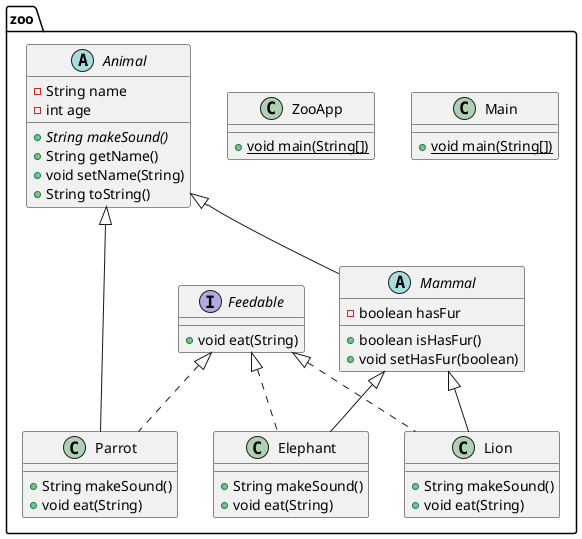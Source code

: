 @startuml
class zoo.Main {
+ {static} void main(String[])
}

interface zoo.Feedable {
+ void eat(String)
}

class zoo.ZooApp {
+ {static} void main(String[])
}

abstract class zoo.Mammal {
- boolean hasFur
+ boolean isHasFur()
+ void setHasFur(boolean)
}


abstract class zoo.Animal {
- String name
- int age
+ {abstract}String makeSound()
+ String getName()
+ void setName(String)
+ String toString()
}


class zoo.Elephant {
+ String makeSound()
+ void eat(String)
}

class zoo.Parrot {
+ String makeSound()
+ void eat(String)
}

class zoo.Lion {
+ String makeSound()
+ void eat(String)
}



zoo.Animal <|-- zoo.Mammal
zoo.Feedable <|.. zoo.Elephant
zoo.Mammal <|-- zoo.Elephant
zoo.Feedable <|.. zoo.Parrot
zoo.Animal <|-- zoo.Parrot
zoo.Feedable <|.. zoo.Lion
zoo.Mammal <|-- zoo.Lion
@enduml